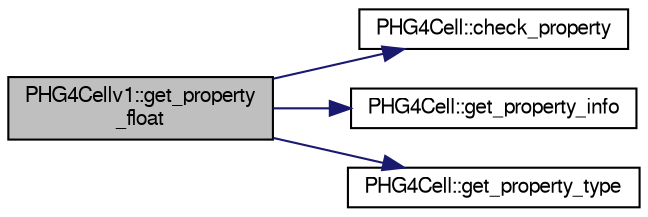 digraph "PHG4Cellv1::get_property_float"
{
  bgcolor="transparent";
  edge [fontname="FreeSans",fontsize="10",labelfontname="FreeSans",labelfontsize="10"];
  node [fontname="FreeSans",fontsize="10",shape=record];
  rankdir="LR";
  Node1 [label="PHG4Cellv1::get_property\l_float",height=0.2,width=0.4,color="black", fillcolor="grey75", style="filled" fontcolor="black"];
  Node1 -> Node2 [color="midnightblue",fontsize="10",style="solid",fontname="FreeSans"];
  Node2 [label="PHG4Cell::check_property",height=0.2,width=0.4,color="black",URL="$dc/dfe/classPHG4Cell.html#a662d88c74fbd5dc06d8dd9aac168210b"];
  Node1 -> Node3 [color="midnightblue",fontsize="10",style="solid",fontname="FreeSans"];
  Node3 [label="PHG4Cell::get_property_info",height=0.2,width=0.4,color="black",URL="$dc/dfe/classPHG4Cell.html#a42e05d988a7b10a3011cbb29ccc873cd"];
  Node1 -> Node4 [color="midnightblue",fontsize="10",style="solid",fontname="FreeSans"];
  Node4 [label="PHG4Cell::get_property_type",height=0.2,width=0.4,color="black",URL="$dc/dfe/classPHG4Cell.html#a2d7f4192e24268528db85e3f89e9bc6d"];
}
